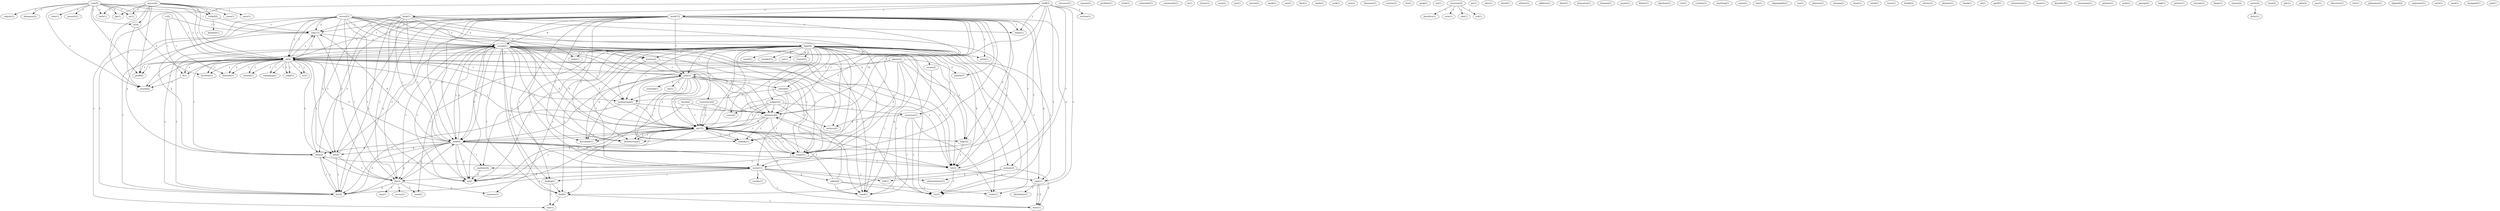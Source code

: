 digraph G {
  com [ label="com(5)" ];
  calpoly [ label="calpoly(1)" ];
  dempsey [ label="dempsey(2)" ];
  jkp [ label="jkp(1)" ];
  se [ label="se(1)" ];
  torkel [ label="torkel(2)" ];
  uk [ label="uk(2)" ];
  bath [ label="bath(1)" ];
  uk [ label="uk(4)" ];
  edu [ label="edu(13)" ];
  geoff [ label="geoff(2)" ];
  ac [ label="ac(4)" ];
  elee [ label="elee(1)" ];
  arnold [ label="arnold(2)" ];
  jmunch [ label="jmunch(1)" ];
  resource [ label="resource(1)" ];
  stuff [ label="stuff(3)" ];
  help [ label="help(1)" ];
  system [ label="system(3)" ];
  news [ label="news(11)" ];
  section [ label="section(1)" ];
  send [ label="send(15)" ];
  index [ label="index(1)" ];
  atheism [ label="atheism(26)" ];
  try [ label="try(3)" ];
  find [ label="find(5)" ];
  see [ label="see(1)" ];
  post [ label="post(2)" ];
  network [ label="network(1)" ];
  article [ label="article(4)" ];
  alt [ label="alt(1)" ];
  newsgroup [ label="newsgroup(6)" ];
  net [ label="net(1)" ];
  document [ label="document(1)" ];
  alt [ label="alt(13)" ];
  nobody [ label="nobody(1)" ];
  server [ label="server(3)" ];
  faq [ label="faq(20)" ];
  body [ label="body(1)" ];
  usenet [ label="usenet(8)" ];
  rtfm [ label="rtfm(1)" ];
  mantis [ label="mantis(2)" ];
  mit [ label="mit(4)" ];
  ftp [ label="ftp(3)" ];
  txt [ label="txt(3)" ];
  usenet [ label="usenet(1)" ];
  rtfm [ label="rtfm(2)" ];
  co [ label="co(2)" ];
  list [ label="list(2)" ];
  anyone [ label="anyone(1)" ];
  problem [ label="problem(1)" ];
  email [ label="email(1)" ];
  copy [ label="copy(1)" ];
  number [ label="number(1)" ];
  cut [ label="cut(1)" ];
  subject [ label="subject(2)" ];
  series [ label="series(2)" ];
  assistance [ label="assistance(2)" ];
  transit [ label="transit(1)" ];
  intro [ label="intro(1)" ];
  logic [ label="logic(2)" ];
  resort [ label="resort(1)" ];
  post [ label="post(1)" ];
  overview [ label="overview(1)" ];
  instance [ label="instance(1)" ];
  name [ label="name(2)" ];
  mathew [ label="mathew(4)" ];
  copy [ label="copy(1)" ];
  read [ label="read(1)" ];
  archive [ label="archive(2)" ];
  order [ label="order(1)" ];
  resort [ label="resort(1)" ];
  need [ label="need(1)" ];
  wayne [ label="wayne(2)" ];
  usna [ label="usna(1)" ];
  navy [ label="navy(1)" ];
  style [ label="style(1)" ];
  distribute [ label="distribute(1)" ];
  wish [ label="wish(1)" ];
  schroeder [ label="schroeder(1)" ];
  community [ label="community(1)" ];
  ie [ label="ie(1)" ];
  bryan [ label="bryan(1)" ];
  ncsu [ label="ncsu(1)" ];
  jim [ label="jim(1)" ];
  mail [ label="mail(1)" ];
  finding [ label="finding(1)" ];
  mail [ label="mail(6)" ];
  introduction [ label="introduction(3)" ];
  cc [ label="cc(2)" ];
  helsinki [ label="helsinki(1)" ];
  fi [ label="fi(1)" ];
  kmldorf [ label="kmldorf(1)" ];
  nature [ label="nature(1)" ];
  work [ label="work(1)" ];
  sun [ label="sun(1)" ];
  karl [ label="karl(1)" ];
  math [ label="math(1)" ];
  york [ label="york(1)" ];
  mis [ label="mis(1)" ];
  himanen [ label="himanen(1)" ];
  version [ label="version(1)" ];
  hri [ label="hri(1)" ];
  greg [ label="greg(1)" ];
  tell [ label="tell(1)" ];
  administrator [ label="administrator(1)" ];
  carries [ label="carries(1)" ];
  asked [ label="asked(2)" ];
  ira [ label="ira(1)" ];
  tuwien [ label="tuwien(1)" ];
  complang [ label="complang(1)" ];
  mips [ label="mips(1)" ];
  rz [ label="rz(1)" ];
  tycchow [ label="tycchow(1)" ];
  stoesser [ label="stoesser(2)" ];
  bosullvn [ label="bosullvn(1)" ];
  unix [ label="unix(1)" ];
  uka [ label="uka(1)" ];
  tcd [ label="tcd(1)" ];
  go [ label="go(1)" ];
  author [ label="author(1)" ];
  sdsc [ label="sdsc(1)" ];
  david [ label="david(1)" ];
  atheist [ label="atheist(1)" ];
  check [ label="check(2)" ];
  addition [ label="addition(1)" ];
  dana [ label="dana(1)" ];
  please [ label="please(2)" ];
  princeton [ label="princeton(1)" ];
  franzen [ label="franzen(1)" ];
  quads [ label="quads(1)" ];
  kelsey [ label="kelsey(1)" ];
  dgraham [ label="dgraham(1)" ];
  ccit [ label="ccit(1)" ];
  crowley [ label="crowley(1)" ];
  anything [ label="anything(1)" ];
  access [ label="access(1)" ];
  way [ label="way(1)" ];
  rosen [ label="rosen(1)" ];
  tim [ label="tim(1)" ];
  clippingdale [ label="clippingdale(1)" ];
  roe [ label="roe(1)" ];
  johnson [ label="johnson(1)" ];
  arizona [ label="arizona(1)" ];
  chow [ label="chow(1)" ];
  tried [ label="tried(1)" ];
  tamu [ label="tamu(1)" ];
  kodak [ label="kodak(1)" ];
  clutter [ label="clutter(1)" ];
  phoenix [ label="phoenix(1)" ];
  thank [ label="thank(1)" ];
  ed [ label="ed(1)" ];
  april [ label="april(1)" ];
  information [ label="information(1)" ];
  baum [ label="baum(1)" ];
  kimeldorf [ label="kimeldorf(1)" ];
  hausmann [ label="hausmann(1)" ];
  graham [ label="graham(1)" ];
  jyrki [ label="jyrki(1)" ];
  george [ label="george(1)" ];
  look [ label="look(1)" ];
  primer [ label="primer(1)" ];
  netcom [ label="netcom(1)" ];
  kluge [ label="kluge(1)" ];
  mayne [ label="mayne(2)" ];
  perry [ label="perry(2)" ];
  dsinc [ label="dsinc(1)" ];
  time [ label="time(2)" ];
  pdc [ label="pdc(1)" ];
  john [ label="john(2)" ];
  psu [ label="psu(1)" ];
  directory [ label="directory(1)" ];
  hut [ label="hut(1)" ];
  phimanen [ label="phimanen(1)" ];
  lippard [ label="lippard(2)" ];
  argument [ label="argument(1)" ];
  zach [ label="zach(1)" ];
  paul [ label="paul(1)" ];
  kuoppala [ label="kuoppala(1)" ];
  pub [ label="pub(1)" ];
  com -> calpoly [ label="1" ];
  com -> dempsey [ label="1" ];
  com -> jkp [ label="1" ];
  com -> se [ label="1" ];
  com -> torkel [ label="1" ];
  com -> uk [ label="1" ];
  com -> bath [ label="1" ];
  com -> uk [ label="1" ];
  com -> edu [ label="1" ];
  com -> geoff [ label="1" ];
  com -> ac [ label="1" ];
  com -> elee [ label="1" ];
  com -> arnold [ label="1" ];
  com -> jmunch [ label="1" ];
  stuff -> help [ label="1" ];
  stuff -> system [ label="1" ];
  stuff -> news [ label="1" ];
  stuff -> section [ label="1" ];
  stuff -> send [ label="1" ];
  stuff -> index [ label="1" ];
  stuff -> atheism [ label="1" ];
  stuff -> try [ label="1" ];
  stuff -> find [ label="1" ];
  stuff -> see [ label="1" ];
  post -> network [ label="1" ];
  post -> article [ label="1" ];
  post -> alt [ label="1" ];
  post -> newsgroup [ label="1" ];
  post -> net [ label="1" ];
  post -> document [ label="1" ];
  post -> atheism [ label="1" ];
  post -> alt [ label="1" ];
  post -> nobody [ label="1" ];
  server -> faq [ label="2" ];
  server -> body [ label="1" ];
  server -> usenet [ label="1" ];
  server -> rtfm [ label="2" ];
  server -> mantis [ label="1" ];
  server -> news [ label="1" ];
  server -> uk [ label="1" ];
  server -> uk [ label="1" ];
  server -> edu [ label="2" ];
  server -> mit [ label="2" ];
  server -> ftp [ label="1" ];
  server -> txt [ label="1" ];
  server -> usenet [ label="1" ];
  server -> rtfm [ label="2" ];
  server -> co [ label="1" ];
  server -> list [ label="1" ];
  faq -> email [ label="1" ];
  faq -> copy [ label="1" ];
  faq -> number [ label="6" ];
  faq -> body [ label="1" ];
  faq -> cut [ label="6" ];
  faq -> article [ label="7" ];
  faq -> subject [ label="1" ];
  faq -> series [ label="6" ];
  faq -> mantis [ label="1" ];
  faq -> assistance [ label="1" ];
  faq -> transit [ label="1" ];
  faq -> system [ label="1" ];
  faq -> news [ label="1" ];
  faq -> uk [ label="1" ];
  faq -> alt [ label="7" ];
  faq -> intro [ label="1" ];
  faq -> logic [ label="1" ];
  faq -> newsgroup [ label="1" ];
  faq -> uk [ label="1" ];
  faq -> resort [ label="1" ];
  faq -> post [ label="1" ];
  faq -> overview [ label="1" ];
  faq -> instance [ label="1" ];
  faq -> txt [ label="5" ];
  faq -> name [ label="1" ];
  faq -> mathew [ label="1" ];
  faq -> copy [ label="1" ];
  faq -> read [ label="6" ];
  faq -> archive [ label="1" ];
  faq -> atheism [ label="7" ];
  faq -> alt [ label="7" ];
  faq -> order [ label="6" ];
  faq -> try [ label="7" ];
  faq -> resort [ label="1" ];
  faq -> co [ label="1" ];
  faq -> find [ label="1" ];
  faq -> need [ label="1" ];
  wayne -> jkp [ label="1" ];
  wayne -> se [ label="1" ];
  wayne -> torkel [ label="1" ];
  wayne -> uk [ label="1" ];
  wayne -> usna [ label="1" ];
  wayne -> bath [ label="1" ];
  wayne -> uk [ label="1" ];
  wayne -> geoff [ label="1" ];
  wayne -> ac [ label="1" ];
  wayne -> navy [ label="1" ];
  wayne -> arnold [ label="1" ];
  copy -> distribute [ label="1" ];
  copy -> wish [ label="1" ];
  usenet -> mantis [ label="1" ];
  usenet -> news [ label="3" ];
  usenet -> uk [ label="1" ];
  usenet -> alt [ label="5" ];
  usenet -> logic [ label="1" ];
  usenet -> newsgroup [ label="1" ];
  usenet -> mail [ label="1" ];
  usenet -> uk [ label="1" ];
  usenet -> resort [ label="1" ];
  usenet -> ftp [ label="1" ];
  usenet -> txt [ label="1" ];
  usenet -> finding [ label="1" ];
  usenet -> read [ label="1" ];
  usenet -> mail [ label="1" ];
  usenet -> atheism [ label="5" ];
  usenet -> alt [ label="5" ];
  usenet -> introduction [ label="1" ];
  usenet -> resort [ label="1" ];
  usenet -> co [ label="1" ];
  usenet -> find [ label="1" ];
  usenet -> list [ label="1" ];
  cc -> edu [ label="1" ];
  cc -> helsinki [ label="1" ];
  cc -> fi [ label="1" ];
  torkel -> edu [ label="1" ];
  torkel -> kmldorf [ label="1" ];
  rtfm -> news [ label="1" ];
  rtfm -> usenet [ label="1" ];
  rtfm -> list [ label="1" ];
  help -> news [ label="1" ];
  help -> mail [ label="1" ];
  help -> edu [ label="1" ];
  help -> mit [ label="1" ];
  help -> index [ label="1" ];
  help -> ftp [ label="1" ];
  help -> usenet [ label="1" ];
  help -> rtfm [ label="1" ];
  help -> mail [ label="1" ];
  help -> atheism [ label="1" ];
  help -> list [ label="1" ];
  article -> news [ label="1" ];
  article -> newsgroup [ label="1" ];
  article -> read [ label="1" ];
  subject -> alt [ label="1" ];
  subject -> overview [ label="1" ];
  subject -> name [ label="1" ];
  subject -> archive [ label="1" ];
  subject -> atheism [ label="1" ];
  subject -> alt [ label="1" ];
  series -> read [ label="1" ];
  mantis -> newsgroup [ label="1" ];
  mantis -> post [ label="1" ];
  mantis -> txt [ label="1" ];
  assistance -> alt [ label="1" ];
  assistance -> atheism [ label="1" ];
  assistance -> alt [ label="1" ];
  system -> tell [ label="2" ];
  system -> administrator [ label="2" ];
  system -> wish [ label="2" ];
  news -> carries [ label="1" ];
  news -> ftp [ label="1" ];
  news -> tell [ label="1" ];
  news -> finding [ label="1" ];
  news -> asked [ label="2" ];
  news -> administrator [ label="1" ];
  news -> list [ label="2" ];
  news -> wish [ label="1" ];
  uk -> newsgroup [ label="1" ];
  uk -> edu [ label="1" ];
  uk -> mit [ label="1" ];
  uk -> tuwien [ label="1" ];
  uk -> post [ label="1" ];
  uk -> complang [ label="1" ];
  uk -> txt [ label="1" ];
  uk -> geoff [ label="1" ];
  uk -> helsinki [ label="1" ];
  uk -> mips [ label="1" ];
  uk -> fi [ label="1" ];
  uk -> rz [ label="1" ];
  uk -> tycchow [ label="1" ];
  uk -> arnold [ label="1" ];
  alt -> logic [ label="1" ];
  alt -> mail [ label="1" ];
  alt -> uk [ label="1" ];
  alt -> resort [ label="1" ];
  alt -> txt [ label="1" ];
  alt -> document [ label="1" ];
  alt -> read [ label="6" ];
  alt -> mail [ label="1" ];
  alt -> introduction [ label="1" ];
  alt -> nobody [ label="1" ];
  alt -> resort [ label="1" ];
  alt -> co [ label="1" ];
  stoesser -> bosullvn [ label="1" ];
  stoesser -> unix [ label="1" ];
  stoesser -> uka [ label="1" ];
  stoesser -> tcd [ label="1" ];
  send -> intro [ label="1" ];
  send -> logic [ label="2" ];
  send -> mail [ label="6" ];
  send -> uk [ label="3" ];
  send -> edu [ label="3" ];
  send -> mit [ label="3" ];
  send -> resort [ label="3" ];
  send -> index [ label="1" ];
  send -> author [ label="1" ];
  send -> post [ label="1" ];
  send -> ftp [ label="2" ];
  send -> txt [ label="7" ];
  send -> finding [ label="1" ];
  send -> document [ label="1" ];
  send -> copy [ label="2" ];
  send -> usenet [ label="9" ];
  send -> rtfm [ label="3" ];
  send -> mail [ label="6" ];
  send -> atheism [ label="12" ];
  send -> alt [ label="7" ];
  send -> try [ label="2" ];
  send -> introduction [ label="1" ];
  send -> nobody [ label="1" ];
  send -> resort [ label="3" ];
  send -> co [ label="3" ];
  send -> list [ label="2" ];
  logic -> txt [ label="1" ];
  newsgroup -> atheism [ label="1" ];
  newsgroup -> alt [ label="1" ];
  newsgroup -> list [ label="1" ];
  mail -> uk [ label="3" ];
  mail -> edu [ label="4" ];
  mail -> mit [ label="4" ];
  mail -> resort [ label="1" ];
  mail -> post [ label="1" ];
  mail -> ftp [ label="2" ];
  mail -> txt [ label="2" ];
  mail -> mathew [ label="1" ];
  mail -> usenet [ label="2" ];
  mail -> rtfm [ label="4" ];
  mail -> resort [ label="1" ];
  mail -> co [ label="3" ];
  mail -> list [ label="2" ];
  uk -> edu [ label="1" ];
  uk -> mit [ label="1" ];
  uk -> tuwien [ label="1" ];
  uk -> post [ label="1" ];
  uk -> complang [ label="1" ];
  uk -> txt [ label="1" ];
  uk -> geoff [ label="1" ];
  uk -> helsinki [ label="1" ];
  uk -> mips [ label="1" ];
  uk -> fi [ label="1" ];
  uk -> rz [ label="1" ];
  uk -> tycchow [ label="1" ];
  uk -> arnold [ label="1" ];
  check -> atheism [ label="1" ];
  check -> alt [ label="1" ];
  check -> find [ label="1" ];
  please -> author [ label="2" ];
  please -> post [ label="2" ];
  please -> document [ label="2" ];
  please -> read [ label="1" ];
  please -> order [ label="1" ];
  please -> try [ label="1" ];
  please -> nobody [ label="2" ];
  edu -> ftp [ label="1" ];
  edu -> usenet [ label="1" ];
  edu -> list [ label="1" ];
  mit -> ftp [ label="1" ];
  mit -> usenet [ label="1" ];
  mit -> list [ label="1" ];
  resort -> post [ label="1" ];
  resort -> txt [ label="1" ];
  resort -> mathew [ label="1" ];
  post -> document [ label="1" ];
  post -> atheism [ label="1" ];
  post -> alt [ label="1" ];
  post -> nobody [ label="1" ];
  ftp -> instance [ label="1" ];
  ftp -> rtfm [ label="2" ];
  ftp -> access [ label="1" ];
  ftp -> way [ label="1" ];
  ftp -> mail [ label="1" ];
  ftp -> list [ label="2" ];
  ftp -> need [ label="1" ];
  overview -> read [ label="1" ];
  overview -> archive [ label="4" ];
  overview -> order [ label="1" ];
  overview -> try [ label="1" ];
  txt -> copy [ label="1" ];
  txt -> try [ label="1" ];
  finding -> find [ label="1" ];
  finding -> see [ label="1" ];
  mathew -> co [ label="3" ];
  copy -> wish [ label="1" ];
  asked -> read [ label="1" ];
  asked -> atheism [ label="1" ];
  asked -> alt [ label="1" ];
  asked -> order [ label="1" ];
  asked -> try [ label="1" ];
  usenet -> read [ label="1" ];
  usenet -> mail [ label="1" ];
  usenet -> atheism [ label="5" ];
  usenet -> alt [ label="5" ];
  usenet -> introduction [ label="1" ];
  usenet -> resort [ label="1" ];
  usenet -> co [ label="1" ];
  usenet -> find [ label="1" ];
  usenet -> list [ label="1" ];
  fi -> arnold [ label="1" ];
  ac -> tycchow [ label="2" ];
  ac -> arnold [ label="1" ];
  rtfm -> list [ label="1" ];
  mail -> resort [ label="1" ];
  mail -> co [ label="3" ];
  mail -> list [ label="2" ];
  atheism -> alt [ label="5" ];
  atheism -> try [ label="1" ];
  atheism -> introduction [ label="1" ];
  atheism -> nobody [ label="1" ];
  atheism -> resort [ label="2" ];
  atheism -> co [ label="2" ];
  alt -> introduction [ label="1" ];
  alt -> nobody [ label="1" ];
  alt -> resort [ label="1" ];
  alt -> co [ label="1" ];
  find -> see [ label="1" ];
  find -> wish [ label="1" ];
  perry -> dsinc [ label="1" ];
}
